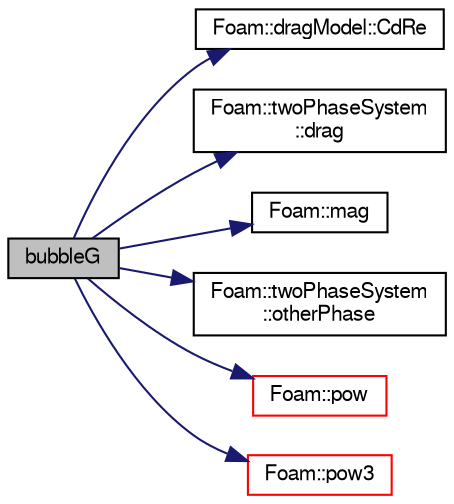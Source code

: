 digraph "bubbleG"
{
  bgcolor="transparent";
  edge [fontname="FreeSans",fontsize="10",labelfontname="FreeSans",labelfontsize="10"];
  node [fontname="FreeSans",fontsize="10",shape=record];
  rankdir="LR";
  Node453 [label="bubbleG",height=0.2,width=0.4,color="black", fillcolor="grey75", style="filled", fontcolor="black"];
  Node453 -> Node454 [color="midnightblue",fontsize="10",style="solid",fontname="FreeSans"];
  Node454 [label="Foam::dragModel::CdRe",height=0.2,width=0.4,color="black",URL="$a32006.html#a6f0ca0f0fa6174a288ee26cbe6e9b4b0",tooltip="Drag coefficient. "];
  Node453 -> Node455 [color="midnightblue",fontsize="10",style="solid",fontname="FreeSans"];
  Node455 [label="Foam::twoPhaseSystem\l::drag",height=0.2,width=0.4,color="black",URL="$a32386.html#acf64aff7136c575353488f9f6d926062",tooltip="Return the drag model for the supplied phase. "];
  Node453 -> Node456 [color="midnightblue",fontsize="10",style="solid",fontname="FreeSans"];
  Node456 [label="Foam::mag",height=0.2,width=0.4,color="black",URL="$a21124.html#a929da2a3fdcf3dacbbe0487d3a330dae"];
  Node453 -> Node457 [color="midnightblue",fontsize="10",style="solid",fontname="FreeSans"];
  Node457 [label="Foam::twoPhaseSystem\l::otherPhase",height=0.2,width=0.4,color="black",URL="$a32386.html#a21dba21eddc0728483db4760c08b11c6",tooltip="Return the phase not given as an argument. "];
  Node453 -> Node458 [color="midnightblue",fontsize="10",style="solid",fontname="FreeSans"];
  Node458 [label="Foam::pow",height=0.2,width=0.4,color="red",URL="$a21124.html#a7500c8e9d27a442adc75e287de074c7c"];
  Node453 -> Node462 [color="midnightblue",fontsize="10",style="solid",fontname="FreeSans"];
  Node462 [label="Foam::pow3",height=0.2,width=0.4,color="red",URL="$a21124.html#a2e8f5d970ee4fb466536c3c46bae91fe"];
}
